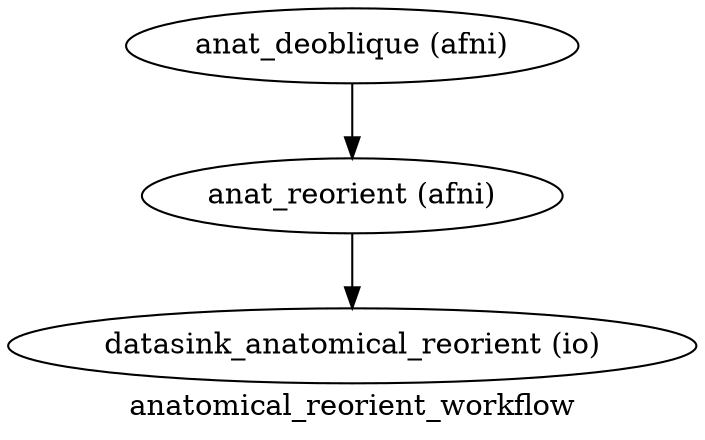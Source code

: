 digraph anatomical_reorient_workflow{
  label="anatomical_reorient_workflow";
  anatomical_reorient_workflow_anat_deoblique[label="anat_deoblique (afni)"];
  anatomical_reorient_workflow_anat_reorient[label="anat_reorient (afni)"];
  anatomical_reorient_workflow_datasink_anatomical_reorient[label="datasink_anatomical_reorient (io)"];
  anatomical_reorient_workflow_anat_deoblique -> anatomical_reorient_workflow_anat_reorient;
  anatomical_reorient_workflow_anat_reorient -> anatomical_reorient_workflow_datasink_anatomical_reorient;
}